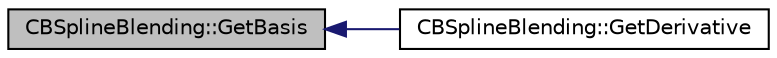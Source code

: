 digraph "CBSplineBlending::GetBasis"
{
  edge [fontname="Helvetica",fontsize="10",labelfontname="Helvetica",labelfontsize="10"];
  node [fontname="Helvetica",fontsize="10",shape=record];
  rankdir="LR";
  Node6 [label="CBSplineBlending::GetBasis",height=0.2,width=0.4,color="black", fillcolor="grey75", style="filled", fontcolor="black"];
  Node6 -> Node7 [dir="back",color="midnightblue",fontsize="10",style="solid",fontname="Helvetica"];
  Node7 [label="CBSplineBlending::GetDerivative",height=0.2,width=0.4,color="black", fillcolor="white", style="filled",URL="$class_c_b_spline_blending.html#a6344761e4d4f2177a7c5886e8da593b8",tooltip="Returns the value of the derivative of the i-th basis function. "];
}
